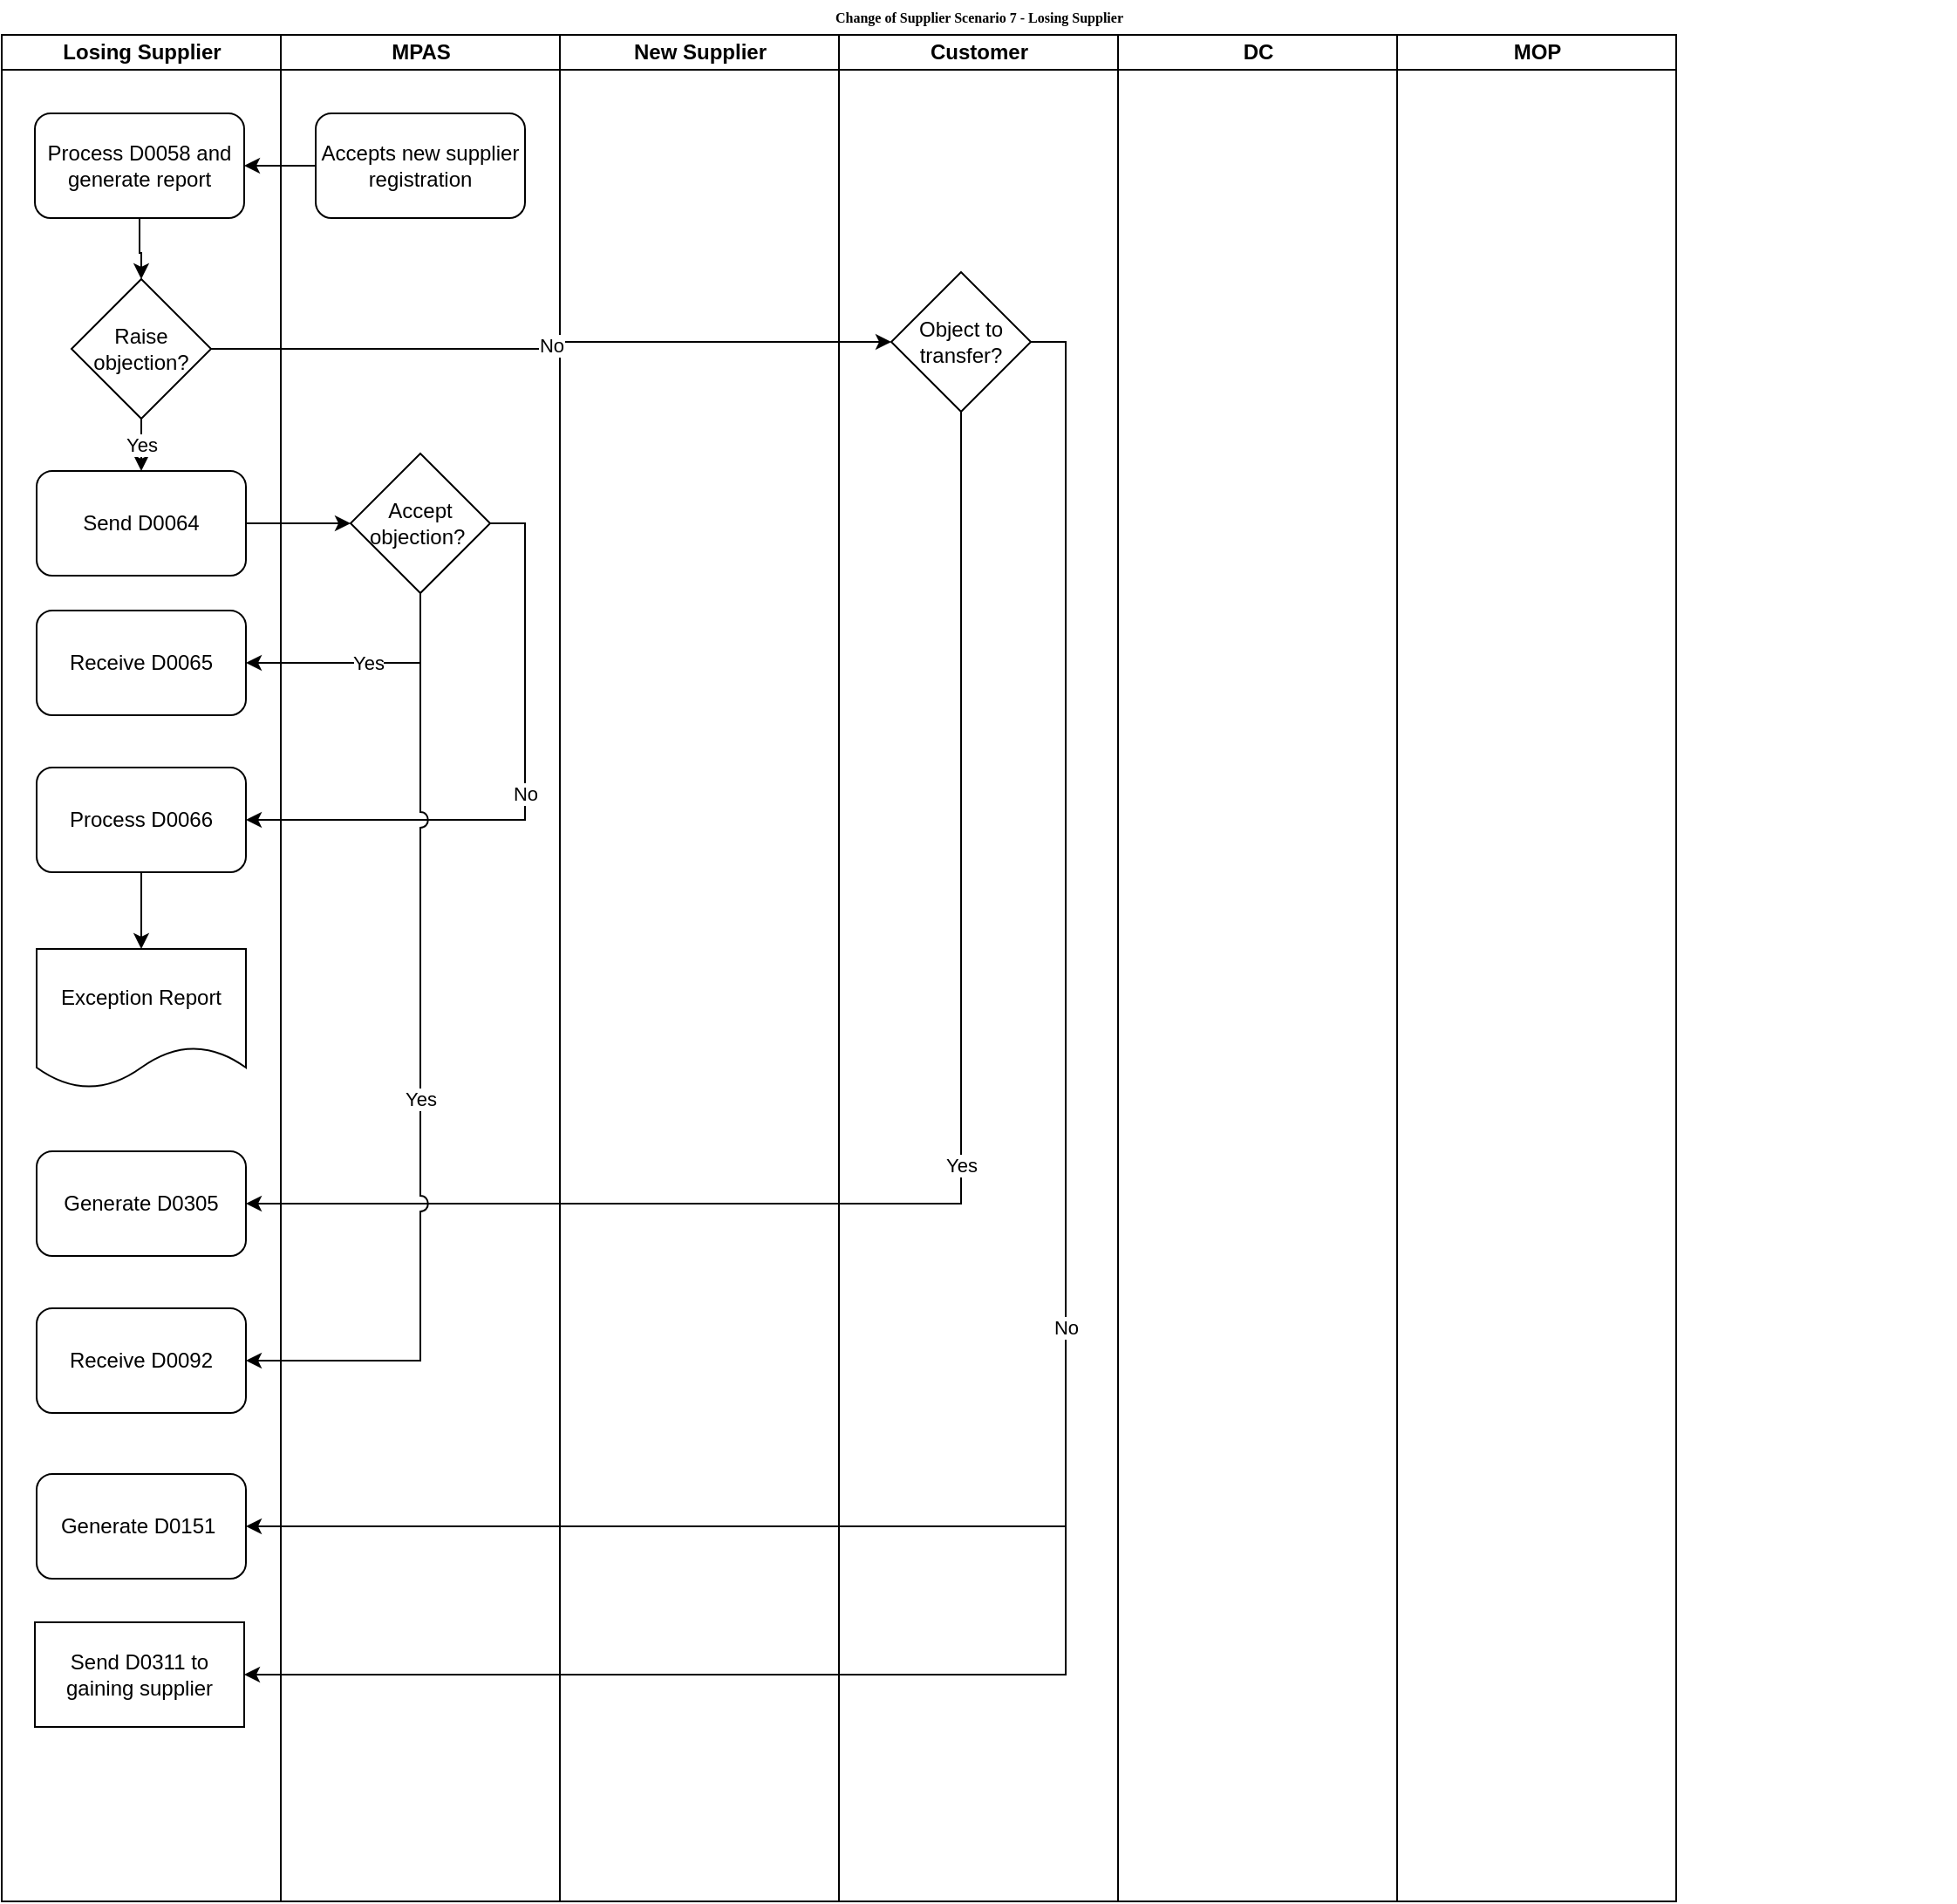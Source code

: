 <mxfile version="10.9.8" type="github"><diagram name="Page-1" id="74e2e168-ea6b-b213-b513-2b3c1d86103e"><mxGraphModel dx="750" dy="541" grid="1" gridSize="10" guides="1" tooltips="1" connect="1" arrows="1" fold="1" page="1" pageScale="1" pageWidth="827" pageHeight="1169" background="#ffffff" math="0" shadow="0"><root><mxCell id="0"/><mxCell id="1" parent="0"/><mxCell id="77e6c97f196da883-1" value="Change of Supplier Scenario 7 - Losing Supplier" style="swimlane;html=1;childLayout=stackLayout;startSize=20;rounded=0;shadow=0;labelBackgroundColor=none;strokeColor=none;strokeWidth=1;fillColor=#ffffff;fontFamily=Verdana;fontSize=8;fontColor=#000000;align=center;" parent="1" vertex="1"><mxGeometry x="70" y="40" width="1120" height="1090" as="geometry"/></mxCell><mxCell id="77e6c97f196da883-2" value="Losing Supplier" style="swimlane;html=1;startSize=20;" parent="77e6c97f196da883-1" vertex="1"><mxGeometry y="20" width="160" height="1070" as="geometry"/></mxCell><mxCell id="zIyODxOTTqoCsG_aiIHh-21" style="edgeStyle=orthogonalEdgeStyle;rounded=0;orthogonalLoop=1;jettySize=auto;html=1;exitX=0.5;exitY=1;exitDx=0;exitDy=0;" parent="77e6c97f196da883-2" edge="1"><mxGeometry relative="1" as="geometry"><mxPoint x="80" y="800" as="sourcePoint"/><mxPoint x="80" y="800" as="targetPoint"/></mxGeometry></mxCell><mxCell id="lABEAh94QwCFASmo0ZNv-1" value="Process D0058 and generate report" style="rounded=1;whiteSpace=wrap;html=1;" parent="77e6c97f196da883-2" vertex="1"><mxGeometry x="19" y="45" width="120" height="60" as="geometry"/></mxCell><mxCell id="oEzCVnBT9_kY-Uq2kUhe-3" value="Yes" style="edgeStyle=orthogonalEdgeStyle;rounded=0;orthogonalLoop=1;jettySize=auto;html=1;exitX=0.5;exitY=1;exitDx=0;exitDy=0;" parent="77e6c97f196da883-2" source="8GCFweuIL4JDo90L80H1-9" target="oEzCVnBT9_kY-Uq2kUhe-1" edge="1"><mxGeometry relative="1" as="geometry"/></mxCell><mxCell id="8GCFweuIL4JDo90L80H1-9" value="Raise objection?" style="rhombus;whiteSpace=wrap;html=1;" parent="77e6c97f196da883-2" vertex="1"><mxGeometry x="40" y="140" width="80" height="80" as="geometry"/></mxCell><mxCell id="8GCFweuIL4JDo90L80H1-12" style="edgeStyle=orthogonalEdgeStyle;rounded=0;orthogonalLoop=1;jettySize=auto;html=1;exitX=0.5;exitY=1;exitDx=0;exitDy=0;" parent="77e6c97f196da883-2" source="lABEAh94QwCFASmo0ZNv-1" target="8GCFweuIL4JDo90L80H1-9" edge="1"><mxGeometry relative="1" as="geometry"><mxPoint x="560" y="120" as="sourcePoint"/></mxGeometry></mxCell><mxCell id="oEzCVnBT9_kY-Uq2kUhe-1" value="Send D0064" style="rounded=1;whiteSpace=wrap;html=1;" parent="77e6c97f196da883-2" vertex="1"><mxGeometry x="20" y="250" width="120" height="60" as="geometry"/></mxCell><mxCell id="oEzCVnBT9_kY-Uq2kUhe-6" value="Generate D0305" style="rounded=1;whiteSpace=wrap;html=1;" parent="77e6c97f196da883-2" vertex="1"><mxGeometry x="20" y="640" width="120" height="60" as="geometry"/></mxCell><mxCell id="oEzCVnBT9_kY-Uq2kUhe-8" value="Send D0311 to gaining supplier" style="rounded=0;whiteSpace=wrap;html=1;" parent="77e6c97f196da883-2" vertex="1"><mxGeometry x="19" y="910" width="120" height="60" as="geometry"/></mxCell><mxCell id="oEzCVnBT9_kY-Uq2kUhe-15" style="edgeStyle=orthogonalEdgeStyle;rounded=0;orthogonalLoop=1;jettySize=auto;html=1;exitX=0.5;exitY=1;exitDx=0;exitDy=0;entryX=0.5;entryY=0;entryDx=0;entryDy=0;" parent="77e6c97f196da883-2" source="oEzCVnBT9_kY-Uq2kUhe-11" target="oEzCVnBT9_kY-Uq2kUhe-14" edge="1"><mxGeometry relative="1" as="geometry"/></mxCell><mxCell id="oEzCVnBT9_kY-Uq2kUhe-11" value="Process D0066" style="rounded=1;whiteSpace=wrap;html=1;" parent="77e6c97f196da883-2" vertex="1"><mxGeometry x="20" y="420" width="120" height="60" as="geometry"/></mxCell><mxCell id="oEzCVnBT9_kY-Uq2kUhe-14" value="Exception Report" style="shape=document;whiteSpace=wrap;html=1;boundedLbl=1;" parent="77e6c97f196da883-2" vertex="1"><mxGeometry x="20" y="524" width="120" height="80" as="geometry"/></mxCell><mxCell id="oEzCVnBT9_kY-Uq2kUhe-16" value="Generate D0151&amp;nbsp;" style="rounded=1;whiteSpace=wrap;html=1;" parent="77e6c97f196da883-2" vertex="1"><mxGeometry x="20" y="825" width="120" height="60" as="geometry"/></mxCell><mxCell id="oEzCVnBT9_kY-Uq2kUhe-18" value="Receive D0092" style="rounded=1;whiteSpace=wrap;html=1;" parent="77e6c97f196da883-2" vertex="1"><mxGeometry x="20" y="730" width="120" height="60" as="geometry"/></mxCell><mxCell id="NI0VUk_a5mOlWwO16NUy-1" value="Receive D0065" style="rounded=1;whiteSpace=wrap;html=1;" vertex="1" parent="77e6c97f196da883-2"><mxGeometry x="20" y="330" width="120" height="60" as="geometry"/></mxCell><mxCell id="77e6c97f196da883-3" value="MPAS" style="swimlane;html=1;startSize=20;" parent="77e6c97f196da883-1" vertex="1"><mxGeometry x="160" y="20" width="160" height="1070" as="geometry"/></mxCell><mxCell id="zIyODxOTTqoCsG_aiIHh-10" value="Accepts new supplier registration" style="rounded=1;whiteSpace=wrap;html=1;" parent="77e6c97f196da883-3" vertex="1"><mxGeometry x="20" y="45" width="120" height="60" as="geometry"/></mxCell><mxCell id="oEzCVnBT9_kY-Uq2kUhe-10" value="Accept objection?&amp;nbsp;" style="rhombus;whiteSpace=wrap;html=1;" parent="77e6c97f196da883-3" vertex="1"><mxGeometry x="40" y="240" width="80" height="80" as="geometry"/></mxCell><mxCell id="77e6c97f196da883-4" value="New Supplier" style="swimlane;html=1;startSize=20;" parent="77e6c97f196da883-1" vertex="1"><mxGeometry x="320" y="20" width="160" height="1070" as="geometry"/></mxCell><mxCell id="wQQ8Tt-gBdMGujzAyKJH-7" value="Customer" style="swimlane;html=1;startSize=20;" parent="77e6c97f196da883-1" vertex="1"><mxGeometry x="480" y="20" width="160" height="1070" as="geometry"/></mxCell><mxCell id="oEzCVnBT9_kY-Uq2kUhe-4" value="Object to transfer?" style="rhombus;whiteSpace=wrap;html=1;" parent="wQQ8Tt-gBdMGujzAyKJH-7" vertex="1"><mxGeometry x="30" y="136" width="80" height="80" as="geometry"/></mxCell><mxCell id="77e6c97f196da883-5" value="DC" style="swimlane;html=1;startSize=20;" parent="77e6c97f196da883-1" vertex="1"><mxGeometry x="640" y="20" width="160" height="1070" as="geometry"/></mxCell><mxCell id="77e6c97f196da883-7" value="MOP" style="swimlane;html=1;startSize=20;" parent="77e6c97f196da883-1" vertex="1"><mxGeometry x="800" y="20" width="160" height="1070" as="geometry"/></mxCell><mxCell id="lABEAh94QwCFASmo0ZNv-2" style="edgeStyle=orthogonalEdgeStyle;rounded=0;orthogonalLoop=1;jettySize=auto;html=1;entryX=1;entryY=0.5;entryDx=0;entryDy=0;" parent="77e6c97f196da883-1" source="zIyODxOTTqoCsG_aiIHh-10" target="lABEAh94QwCFASmo0ZNv-1" edge="1"><mxGeometry relative="1" as="geometry"><mxPoint x="239" y="155" as="targetPoint"/></mxGeometry></mxCell><mxCell id="oEzCVnBT9_kY-Uq2kUhe-5" value="No" style="edgeStyle=orthogonalEdgeStyle;rounded=0;orthogonalLoop=1;jettySize=auto;html=1;exitX=1;exitY=0.5;exitDx=0;exitDy=0;entryX=0;entryY=0.5;entryDx=0;entryDy=0;" parent="77e6c97f196da883-1" source="8GCFweuIL4JDo90L80H1-9" target="oEzCVnBT9_kY-Uq2kUhe-4" edge="1"><mxGeometry relative="1" as="geometry"/></mxCell><mxCell id="oEzCVnBT9_kY-Uq2kUhe-7" value="Yes" style="edgeStyle=orthogonalEdgeStyle;rounded=0;orthogonalLoop=1;jettySize=auto;html=1;entryX=1;entryY=0.5;entryDx=0;entryDy=0;exitX=0.5;exitY=1;exitDx=0;exitDy=0;" parent="77e6c97f196da883-1" source="oEzCVnBT9_kY-Uq2kUhe-4" target="oEzCVnBT9_kY-Uq2kUhe-6" edge="1"><mxGeometry relative="1" as="geometry"/></mxCell><mxCell id="oEzCVnBT9_kY-Uq2kUhe-9" value="" style="edgeStyle=orthogonalEdgeStyle;rounded=0;orthogonalLoop=1;jettySize=auto;html=1;exitX=1;exitY=0.5;exitDx=0;exitDy=0;entryX=1;entryY=0.5;entryDx=0;entryDy=0;" parent="77e6c97f196da883-1" source="oEzCVnBT9_kY-Uq2kUhe-4" target="oEzCVnBT9_kY-Uq2kUhe-8" edge="1"><mxGeometry relative="1" as="geometry"/></mxCell><mxCell id="oEzCVnBT9_kY-Uq2kUhe-12" style="edgeStyle=orthogonalEdgeStyle;rounded=0;orthogonalLoop=1;jettySize=auto;html=1;exitX=1;exitY=0.5;exitDx=0;exitDy=0;" parent="77e6c97f196da883-1" source="oEzCVnBT9_kY-Uq2kUhe-1" target="oEzCVnBT9_kY-Uq2kUhe-10" edge="1"><mxGeometry relative="1" as="geometry"/></mxCell><mxCell id="oEzCVnBT9_kY-Uq2kUhe-13" value="No" style="edgeStyle=orthogonalEdgeStyle;rounded=0;orthogonalLoop=1;jettySize=auto;html=1;exitX=1;exitY=0.5;exitDx=0;exitDy=0;entryX=1;entryY=0.5;entryDx=0;entryDy=0;" parent="77e6c97f196da883-1" source="oEzCVnBT9_kY-Uq2kUhe-10" target="oEzCVnBT9_kY-Uq2kUhe-11" edge="1"><mxGeometry relative="1" as="geometry"/></mxCell><mxCell id="oEzCVnBT9_kY-Uq2kUhe-17" value="No" style="edgeStyle=orthogonalEdgeStyle;rounded=0;orthogonalLoop=1;jettySize=auto;html=1;exitX=1;exitY=0.5;exitDx=0;exitDy=0;entryX=1;entryY=0.5;entryDx=0;entryDy=0;" parent="77e6c97f196da883-1" source="oEzCVnBT9_kY-Uq2kUhe-4" target="oEzCVnBT9_kY-Uq2kUhe-16" edge="1"><mxGeometry relative="1" as="geometry"/></mxCell><mxCell id="oEzCVnBT9_kY-Uq2kUhe-19" value="Yes" style="edgeStyle=orthogonalEdgeStyle;rounded=0;orthogonalLoop=1;jettySize=auto;html=1;exitX=0.5;exitY=1;exitDx=0;exitDy=0;entryX=1;entryY=0.5;entryDx=0;entryDy=0;jumpStyle=arc;jumpSize=9;" parent="77e6c97f196da883-1" source="oEzCVnBT9_kY-Uq2kUhe-10" target="oEzCVnBT9_kY-Uq2kUhe-18" edge="1"><mxGeometry x="0.072" relative="1" as="geometry"><mxPoint as="offset"/></mxGeometry></mxCell><mxCell id="NI0VUk_a5mOlWwO16NUy-2" value="Yes" style="edgeStyle=orthogonalEdgeStyle;rounded=0;jumpStyle=arc;jumpSize=9;orthogonalLoop=1;jettySize=auto;html=1;exitX=0.5;exitY=1;exitDx=0;exitDy=0;entryX=1;entryY=0.5;entryDx=0;entryDy=0;" edge="1" parent="77e6c97f196da883-1" source="oEzCVnBT9_kY-Uq2kUhe-10" target="NI0VUk_a5mOlWwO16NUy-1"><mxGeometry relative="1" as="geometry"/></mxCell></root></mxGraphModel></diagram></mxfile>